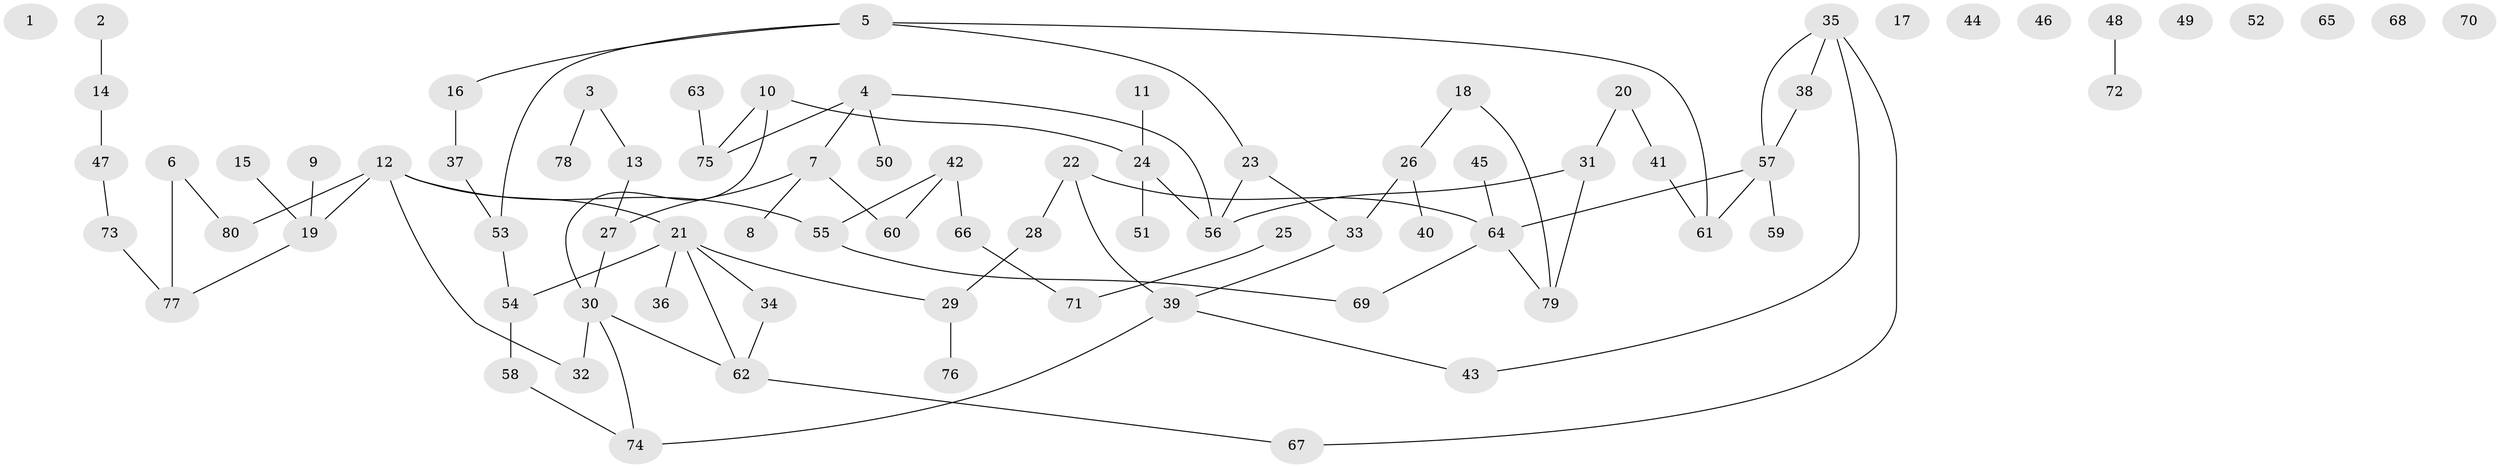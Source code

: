 // Generated by graph-tools (version 1.1) at 2025/00/03/09/25 03:00:43]
// undirected, 80 vertices, 88 edges
graph export_dot {
graph [start="1"]
  node [color=gray90,style=filled];
  1;
  2;
  3;
  4;
  5;
  6;
  7;
  8;
  9;
  10;
  11;
  12;
  13;
  14;
  15;
  16;
  17;
  18;
  19;
  20;
  21;
  22;
  23;
  24;
  25;
  26;
  27;
  28;
  29;
  30;
  31;
  32;
  33;
  34;
  35;
  36;
  37;
  38;
  39;
  40;
  41;
  42;
  43;
  44;
  45;
  46;
  47;
  48;
  49;
  50;
  51;
  52;
  53;
  54;
  55;
  56;
  57;
  58;
  59;
  60;
  61;
  62;
  63;
  64;
  65;
  66;
  67;
  68;
  69;
  70;
  71;
  72;
  73;
  74;
  75;
  76;
  77;
  78;
  79;
  80;
  2 -- 14;
  3 -- 13;
  3 -- 78;
  4 -- 7;
  4 -- 50;
  4 -- 56;
  4 -- 75;
  5 -- 16;
  5 -- 23;
  5 -- 53;
  5 -- 61;
  6 -- 77;
  6 -- 80;
  7 -- 8;
  7 -- 27;
  7 -- 60;
  9 -- 19;
  10 -- 24;
  10 -- 30;
  10 -- 75;
  11 -- 24;
  12 -- 19;
  12 -- 21;
  12 -- 32;
  12 -- 55;
  12 -- 80;
  13 -- 27;
  14 -- 47;
  15 -- 19;
  16 -- 37;
  18 -- 26;
  18 -- 79;
  19 -- 77;
  20 -- 31;
  20 -- 41;
  21 -- 29;
  21 -- 34;
  21 -- 36;
  21 -- 54;
  21 -- 62;
  22 -- 28;
  22 -- 39;
  22 -- 64;
  23 -- 33;
  23 -- 56;
  24 -- 51;
  24 -- 56;
  25 -- 71;
  26 -- 33;
  26 -- 40;
  27 -- 30;
  28 -- 29;
  29 -- 76;
  30 -- 32;
  30 -- 62;
  30 -- 74;
  31 -- 56;
  31 -- 79;
  33 -- 39;
  34 -- 62;
  35 -- 38;
  35 -- 43;
  35 -- 57;
  35 -- 67;
  37 -- 53;
  38 -- 57;
  39 -- 43;
  39 -- 74;
  41 -- 61;
  42 -- 55;
  42 -- 60;
  42 -- 66;
  45 -- 64;
  47 -- 73;
  48 -- 72;
  53 -- 54;
  54 -- 58;
  55 -- 69;
  57 -- 59;
  57 -- 61;
  57 -- 64;
  58 -- 74;
  62 -- 67;
  63 -- 75;
  64 -- 69;
  64 -- 79;
  66 -- 71;
  73 -- 77;
}
